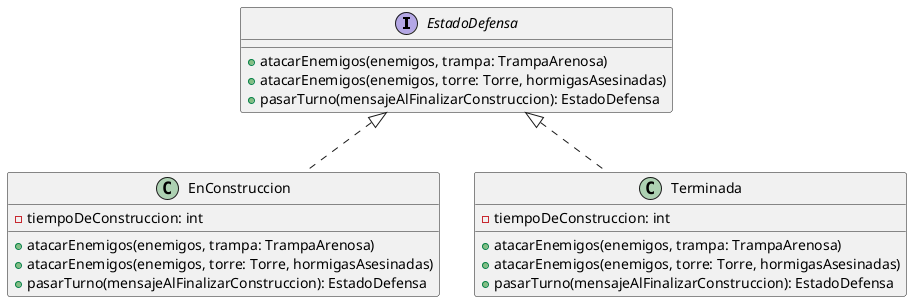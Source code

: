@startuml
interface EstadoDefensa {
+ atacarEnemigos(enemigos, trampa: TrampaArenosa)
+ atacarEnemigos(enemigos, torre: Torre, hormigasAsesinadas)
+ pasarTurno(mensajeAlFinalizarConstruccion): EstadoDefensa
}

class EnConstruccion {
- tiempoDeConstruccion: int
+ atacarEnemigos(enemigos, trampa: TrampaArenosa)
+ atacarEnemigos(enemigos, torre: Torre, hormigasAsesinadas)
+ pasarTurno(mensajeAlFinalizarConstruccion): EstadoDefensa
}

class Terminada {
- tiempoDeConstruccion: int
+ atacarEnemigos(enemigos, trampa: TrampaArenosa)
+ atacarEnemigos(enemigos, torre: Torre, hormigasAsesinadas)
+ pasarTurno(mensajeAlFinalizarConstruccion): EstadoDefensa
}


EstadoDefensa <|.. EnConstruccion
EstadoDefensa <|.. Terminada
@enduml